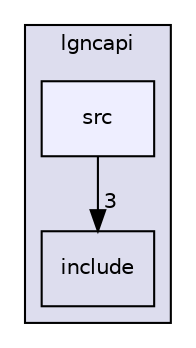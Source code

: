 digraph "lgncapi/src" {
  compound=true
  node [ fontsize="10", fontname="Helvetica"];
  edge [ labelfontsize="10", labelfontname="Helvetica"];
  subgraph clusterdir_dddacb39a28ccab5ccc5437e0bc3efe6 {
    graph [ bgcolor="#ddddee", pencolor="black", label="lgncapi" fontname="Helvetica", fontsize="10", URL="dir_dddacb39a28ccab5ccc5437e0bc3efe6.html"]
  dir_bd55be3e7513708b4fd19e210b40e663 [shape=box label="include" URL="dir_bd55be3e7513708b4fd19e210b40e663.html"];
  dir_a52b94bb14d193f472647ef9d5714f89 [shape=box, label="src", style="filled", fillcolor="#eeeeff", pencolor="black", URL="dir_a52b94bb14d193f472647ef9d5714f89.html"];
  }
  dir_a52b94bb14d193f472647ef9d5714f89->dir_bd55be3e7513708b4fd19e210b40e663 [headlabel="3", labeldistance=1.5 headhref="dir_000002_000001.html"];
}
